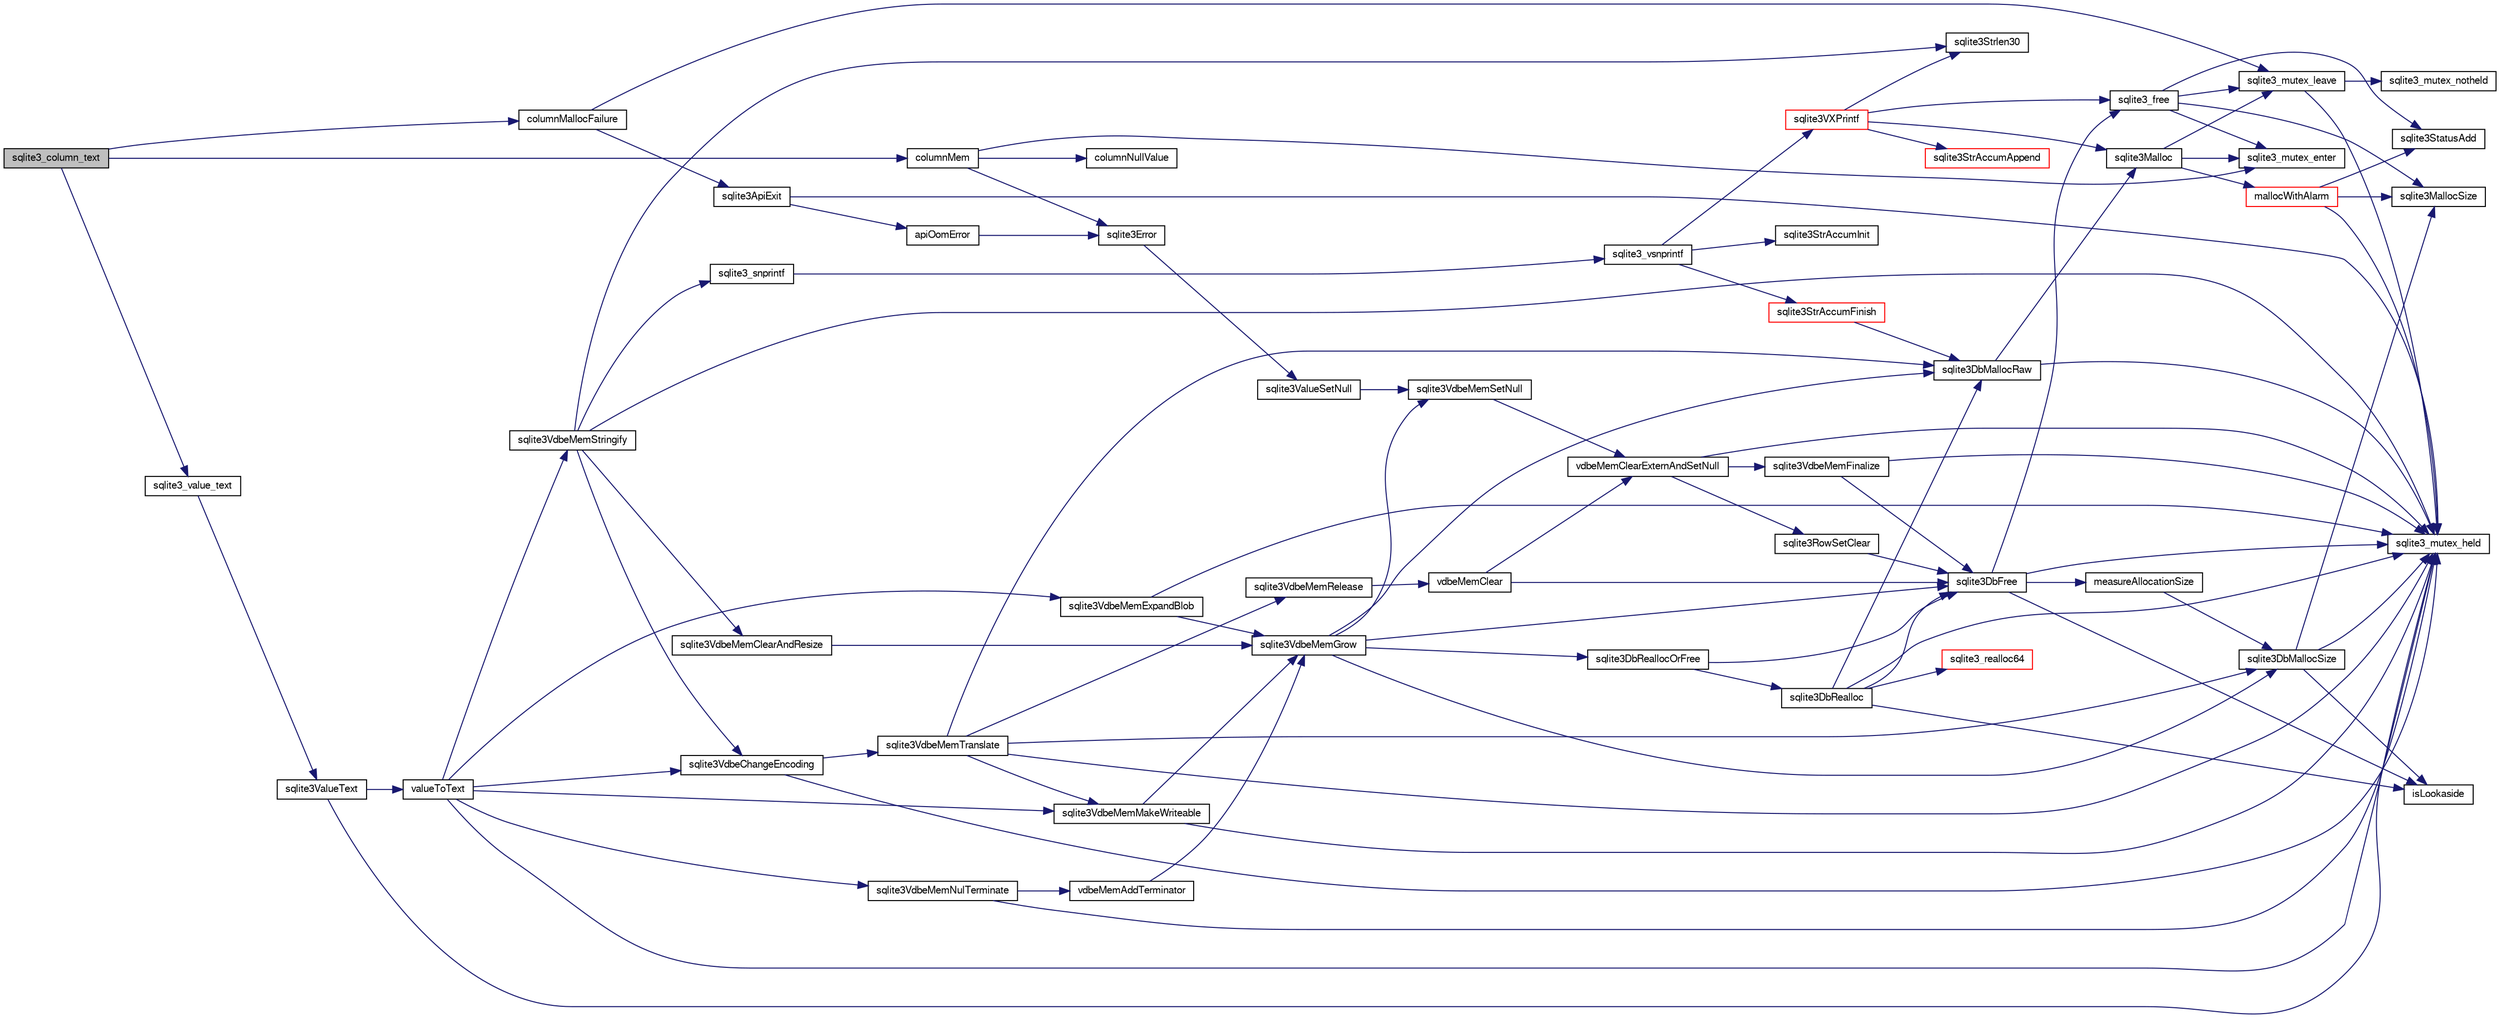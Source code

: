 digraph "sqlite3_column_text"
{
  edge [fontname="FreeSans",fontsize="10",labelfontname="FreeSans",labelfontsize="10"];
  node [fontname="FreeSans",fontsize="10",shape=record];
  rankdir="LR";
  Node20061 [label="sqlite3_column_text",height=0.2,width=0.4,color="black", fillcolor="grey75", style="filled", fontcolor="black"];
  Node20061 -> Node20062 [color="midnightblue",fontsize="10",style="solid",fontname="FreeSans"];
  Node20062 [label="sqlite3_value_text",height=0.2,width=0.4,color="black", fillcolor="white", style="filled",URL="$sqlite3_8c.html#aef2ace3239e6dd59c74110faa70f8171"];
  Node20062 -> Node20063 [color="midnightblue",fontsize="10",style="solid",fontname="FreeSans"];
  Node20063 [label="sqlite3ValueText",height=0.2,width=0.4,color="black", fillcolor="white", style="filled",URL="$sqlite3_8c.html#ad567a94e52d1adf81f4857fdba00a59b"];
  Node20063 -> Node20064 [color="midnightblue",fontsize="10",style="solid",fontname="FreeSans"];
  Node20064 [label="sqlite3_mutex_held",height=0.2,width=0.4,color="black", fillcolor="white", style="filled",URL="$sqlite3_8c.html#acf77da68932b6bc163c5e68547ecc3e7"];
  Node20063 -> Node20065 [color="midnightblue",fontsize="10",style="solid",fontname="FreeSans"];
  Node20065 [label="valueToText",height=0.2,width=0.4,color="black", fillcolor="white", style="filled",URL="$sqlite3_8c.html#abded1c4848e5c5901949c02af499044c"];
  Node20065 -> Node20064 [color="midnightblue",fontsize="10",style="solid",fontname="FreeSans"];
  Node20065 -> Node20066 [color="midnightblue",fontsize="10",style="solid",fontname="FreeSans"];
  Node20066 [label="sqlite3VdbeMemExpandBlob",height=0.2,width=0.4,color="black", fillcolor="white", style="filled",URL="$sqlite3_8c.html#afa1d06c05f058623f190c05aac4a5c7c"];
  Node20066 -> Node20064 [color="midnightblue",fontsize="10",style="solid",fontname="FreeSans"];
  Node20066 -> Node20067 [color="midnightblue",fontsize="10",style="solid",fontname="FreeSans"];
  Node20067 [label="sqlite3VdbeMemGrow",height=0.2,width=0.4,color="black", fillcolor="white", style="filled",URL="$sqlite3_8c.html#aba753c9690ae0ba31b5100945cf29447"];
  Node20067 -> Node20068 [color="midnightblue",fontsize="10",style="solid",fontname="FreeSans"];
  Node20068 [label="sqlite3DbMallocSize",height=0.2,width=0.4,color="black", fillcolor="white", style="filled",URL="$sqlite3_8c.html#aa397e5a8a03495203a0767abf0a71f86"];
  Node20068 -> Node20069 [color="midnightblue",fontsize="10",style="solid",fontname="FreeSans"];
  Node20069 [label="sqlite3MallocSize",height=0.2,width=0.4,color="black", fillcolor="white", style="filled",URL="$sqlite3_8c.html#acf5d2a5f35270bafb050bd2def576955"];
  Node20068 -> Node20064 [color="midnightblue",fontsize="10",style="solid",fontname="FreeSans"];
  Node20068 -> Node20070 [color="midnightblue",fontsize="10",style="solid",fontname="FreeSans"];
  Node20070 [label="isLookaside",height=0.2,width=0.4,color="black", fillcolor="white", style="filled",URL="$sqlite3_8c.html#a770fa05ff9717b75e16f4d968a77b897"];
  Node20067 -> Node20071 [color="midnightblue",fontsize="10",style="solid",fontname="FreeSans"];
  Node20071 [label="sqlite3DbReallocOrFree",height=0.2,width=0.4,color="black", fillcolor="white", style="filled",URL="$sqlite3_8c.html#a532a9fd62eeb46b61885a0fff075231c"];
  Node20071 -> Node20072 [color="midnightblue",fontsize="10",style="solid",fontname="FreeSans"];
  Node20072 [label="sqlite3DbRealloc",height=0.2,width=0.4,color="black", fillcolor="white", style="filled",URL="$sqlite3_8c.html#ae028f4902a9d29bcaf310ff289ee87dc"];
  Node20072 -> Node20064 [color="midnightblue",fontsize="10",style="solid",fontname="FreeSans"];
  Node20072 -> Node20073 [color="midnightblue",fontsize="10",style="solid",fontname="FreeSans"];
  Node20073 [label="sqlite3DbMallocRaw",height=0.2,width=0.4,color="black", fillcolor="white", style="filled",URL="$sqlite3_8c.html#abbe8be0cf7175e11ddc3e2218fad924e"];
  Node20073 -> Node20064 [color="midnightblue",fontsize="10",style="solid",fontname="FreeSans"];
  Node20073 -> Node20074 [color="midnightblue",fontsize="10",style="solid",fontname="FreeSans"];
  Node20074 [label="sqlite3Malloc",height=0.2,width=0.4,color="black", fillcolor="white", style="filled",URL="$sqlite3_8c.html#a361a2eaa846b1885f123abe46f5d8b2b"];
  Node20074 -> Node20075 [color="midnightblue",fontsize="10",style="solid",fontname="FreeSans"];
  Node20075 [label="sqlite3_mutex_enter",height=0.2,width=0.4,color="black", fillcolor="white", style="filled",URL="$sqlite3_8c.html#a1c12cde690bd89f104de5cbad12a6bf5"];
  Node20074 -> Node20076 [color="midnightblue",fontsize="10",style="solid",fontname="FreeSans"];
  Node20076 [label="mallocWithAlarm",height=0.2,width=0.4,color="red", fillcolor="white", style="filled",URL="$sqlite3_8c.html#ab070d5cf8e48ec8a6a43cf025d48598b"];
  Node20076 -> Node20064 [color="midnightblue",fontsize="10",style="solid",fontname="FreeSans"];
  Node20076 -> Node20069 [color="midnightblue",fontsize="10",style="solid",fontname="FreeSans"];
  Node20076 -> Node20082 [color="midnightblue",fontsize="10",style="solid",fontname="FreeSans"];
  Node20082 [label="sqlite3StatusAdd",height=0.2,width=0.4,color="black", fillcolor="white", style="filled",URL="$sqlite3_8c.html#afa029f93586aeab4cc85360905dae9cd"];
  Node20074 -> Node20080 [color="midnightblue",fontsize="10",style="solid",fontname="FreeSans"];
  Node20080 [label="sqlite3_mutex_leave",height=0.2,width=0.4,color="black", fillcolor="white", style="filled",URL="$sqlite3_8c.html#a5838d235601dbd3c1fa993555c6bcc93"];
  Node20080 -> Node20064 [color="midnightblue",fontsize="10",style="solid",fontname="FreeSans"];
  Node20080 -> Node20081 [color="midnightblue",fontsize="10",style="solid",fontname="FreeSans"];
  Node20081 [label="sqlite3_mutex_notheld",height=0.2,width=0.4,color="black", fillcolor="white", style="filled",URL="$sqlite3_8c.html#a83967c837c1c000d3b5adcfaa688f5dc"];
  Node20072 -> Node20070 [color="midnightblue",fontsize="10",style="solid",fontname="FreeSans"];
  Node20072 -> Node20083 [color="midnightblue",fontsize="10",style="solid",fontname="FreeSans"];
  Node20083 [label="sqlite3DbFree",height=0.2,width=0.4,color="black", fillcolor="white", style="filled",URL="$sqlite3_8c.html#ac70ab821a6607b4a1b909582dc37a069"];
  Node20083 -> Node20064 [color="midnightblue",fontsize="10",style="solid",fontname="FreeSans"];
  Node20083 -> Node20084 [color="midnightblue",fontsize="10",style="solid",fontname="FreeSans"];
  Node20084 [label="measureAllocationSize",height=0.2,width=0.4,color="black", fillcolor="white", style="filled",URL="$sqlite3_8c.html#a45731e644a22fdb756e2b6337224217a"];
  Node20084 -> Node20068 [color="midnightblue",fontsize="10",style="solid",fontname="FreeSans"];
  Node20083 -> Node20070 [color="midnightblue",fontsize="10",style="solid",fontname="FreeSans"];
  Node20083 -> Node20085 [color="midnightblue",fontsize="10",style="solid",fontname="FreeSans"];
  Node20085 [label="sqlite3_free",height=0.2,width=0.4,color="black", fillcolor="white", style="filled",URL="$sqlite3_8c.html#a6552349e36a8a691af5487999ab09519"];
  Node20085 -> Node20075 [color="midnightblue",fontsize="10",style="solid",fontname="FreeSans"];
  Node20085 -> Node20082 [color="midnightblue",fontsize="10",style="solid",fontname="FreeSans"];
  Node20085 -> Node20069 [color="midnightblue",fontsize="10",style="solid",fontname="FreeSans"];
  Node20085 -> Node20080 [color="midnightblue",fontsize="10",style="solid",fontname="FreeSans"];
  Node20072 -> Node20086 [color="midnightblue",fontsize="10",style="solid",fontname="FreeSans"];
  Node20086 [label="sqlite3_realloc64",height=0.2,width=0.4,color="red", fillcolor="white", style="filled",URL="$sqlite3_8c.html#a3765a714077ee547e811034236dc9ecd"];
  Node20071 -> Node20083 [color="midnightblue",fontsize="10",style="solid",fontname="FreeSans"];
  Node20067 -> Node20083 [color="midnightblue",fontsize="10",style="solid",fontname="FreeSans"];
  Node20067 -> Node20073 [color="midnightblue",fontsize="10",style="solid",fontname="FreeSans"];
  Node20067 -> Node20183 [color="midnightblue",fontsize="10",style="solid",fontname="FreeSans"];
  Node20183 [label="sqlite3VdbeMemSetNull",height=0.2,width=0.4,color="black", fillcolor="white", style="filled",URL="$sqlite3_8c.html#ae01092c23aebaf8a3ebdf3954609b410"];
  Node20183 -> Node20184 [color="midnightblue",fontsize="10",style="solid",fontname="FreeSans"];
  Node20184 [label="vdbeMemClearExternAndSetNull",height=0.2,width=0.4,color="black", fillcolor="white", style="filled",URL="$sqlite3_8c.html#a29c41a360fb0e86b817777daf061230c"];
  Node20184 -> Node20064 [color="midnightblue",fontsize="10",style="solid",fontname="FreeSans"];
  Node20184 -> Node20185 [color="midnightblue",fontsize="10",style="solid",fontname="FreeSans"];
  Node20185 [label="sqlite3VdbeMemFinalize",height=0.2,width=0.4,color="black", fillcolor="white", style="filled",URL="$sqlite3_8c.html#a2568220f48ddef81b1c43e401042d9d2"];
  Node20185 -> Node20064 [color="midnightblue",fontsize="10",style="solid",fontname="FreeSans"];
  Node20185 -> Node20083 [color="midnightblue",fontsize="10",style="solid",fontname="FreeSans"];
  Node20184 -> Node20186 [color="midnightblue",fontsize="10",style="solid",fontname="FreeSans"];
  Node20186 [label="sqlite3RowSetClear",height=0.2,width=0.4,color="black", fillcolor="white", style="filled",URL="$sqlite3_8c.html#ae153de0cd969511a607e26deeca80342"];
  Node20186 -> Node20083 [color="midnightblue",fontsize="10",style="solid",fontname="FreeSans"];
  Node20065 -> Node20339 [color="midnightblue",fontsize="10",style="solid",fontname="FreeSans"];
  Node20339 [label="sqlite3VdbeChangeEncoding",height=0.2,width=0.4,color="black", fillcolor="white", style="filled",URL="$sqlite3_8c.html#aa7cf8e488bf8cf9ec18528f52a40de31"];
  Node20339 -> Node20064 [color="midnightblue",fontsize="10",style="solid",fontname="FreeSans"];
  Node20339 -> Node20340 [color="midnightblue",fontsize="10",style="solid",fontname="FreeSans"];
  Node20340 [label="sqlite3VdbeMemTranslate",height=0.2,width=0.4,color="black", fillcolor="white", style="filled",URL="$sqlite3_8c.html#adc5f07459f00d96ec7591be255d029f5"];
  Node20340 -> Node20064 [color="midnightblue",fontsize="10",style="solid",fontname="FreeSans"];
  Node20340 -> Node20191 [color="midnightblue",fontsize="10",style="solid",fontname="FreeSans"];
  Node20191 [label="sqlite3VdbeMemMakeWriteable",height=0.2,width=0.4,color="black", fillcolor="white", style="filled",URL="$sqlite3_8c.html#afabdd8032205a36c69ad191c6bbb6a34"];
  Node20191 -> Node20064 [color="midnightblue",fontsize="10",style="solid",fontname="FreeSans"];
  Node20191 -> Node20067 [color="midnightblue",fontsize="10",style="solid",fontname="FreeSans"];
  Node20340 -> Node20073 [color="midnightblue",fontsize="10",style="solid",fontname="FreeSans"];
  Node20340 -> Node20188 [color="midnightblue",fontsize="10",style="solid",fontname="FreeSans"];
  Node20188 [label="sqlite3VdbeMemRelease",height=0.2,width=0.4,color="black", fillcolor="white", style="filled",URL="$sqlite3_8c.html#a90606361dbeba88159fd6ff03fcc10cc"];
  Node20188 -> Node20189 [color="midnightblue",fontsize="10",style="solid",fontname="FreeSans"];
  Node20189 [label="vdbeMemClear",height=0.2,width=0.4,color="black", fillcolor="white", style="filled",URL="$sqlite3_8c.html#a489eef6e55ad0dadf67578726b935d12"];
  Node20189 -> Node20184 [color="midnightblue",fontsize="10",style="solid",fontname="FreeSans"];
  Node20189 -> Node20083 [color="midnightblue",fontsize="10",style="solid",fontname="FreeSans"];
  Node20340 -> Node20068 [color="midnightblue",fontsize="10",style="solid",fontname="FreeSans"];
  Node20065 -> Node20191 [color="midnightblue",fontsize="10",style="solid",fontname="FreeSans"];
  Node20065 -> Node20341 [color="midnightblue",fontsize="10",style="solid",fontname="FreeSans"];
  Node20341 [label="sqlite3VdbeMemNulTerminate",height=0.2,width=0.4,color="black", fillcolor="white", style="filled",URL="$sqlite3_8c.html#ad72ffa8a87fad7797ceeca0682df6aa3"];
  Node20341 -> Node20064 [color="midnightblue",fontsize="10",style="solid",fontname="FreeSans"];
  Node20341 -> Node20342 [color="midnightblue",fontsize="10",style="solid",fontname="FreeSans"];
  Node20342 [label="vdbeMemAddTerminator",height=0.2,width=0.4,color="black", fillcolor="white", style="filled",URL="$sqlite3_8c.html#a01c7c7c70bf090b2882bce28aa35c4c9"];
  Node20342 -> Node20067 [color="midnightblue",fontsize="10",style="solid",fontname="FreeSans"];
  Node20065 -> Node20343 [color="midnightblue",fontsize="10",style="solid",fontname="FreeSans"];
  Node20343 [label="sqlite3VdbeMemStringify",height=0.2,width=0.4,color="black", fillcolor="white", style="filled",URL="$sqlite3_8c.html#aaf8a4e6bd1059297d279570e30b7680a"];
  Node20343 -> Node20064 [color="midnightblue",fontsize="10",style="solid",fontname="FreeSans"];
  Node20343 -> Node20187 [color="midnightblue",fontsize="10",style="solid",fontname="FreeSans"];
  Node20187 [label="sqlite3VdbeMemClearAndResize",height=0.2,width=0.4,color="black", fillcolor="white", style="filled",URL="$sqlite3_8c.html#add082be4aa46084ecdf023cfac898231"];
  Node20187 -> Node20067 [color="midnightblue",fontsize="10",style="solid",fontname="FreeSans"];
  Node20343 -> Node20257 [color="midnightblue",fontsize="10",style="solid",fontname="FreeSans"];
  Node20257 [label="sqlite3_snprintf",height=0.2,width=0.4,color="black", fillcolor="white", style="filled",URL="$sqlite3_8c.html#aa2695a752e971577f5784122f2013c40"];
  Node20257 -> Node20258 [color="midnightblue",fontsize="10",style="solid",fontname="FreeSans"];
  Node20258 [label="sqlite3_vsnprintf",height=0.2,width=0.4,color="black", fillcolor="white", style="filled",URL="$sqlite3_8c.html#a0862c03aea71d62847e452aa655add42"];
  Node20258 -> Node20112 [color="midnightblue",fontsize="10",style="solid",fontname="FreeSans"];
  Node20112 [label="sqlite3StrAccumInit",height=0.2,width=0.4,color="black", fillcolor="white", style="filled",URL="$sqlite3_8c.html#aabf95e113b9d54d519cd15a56215f560"];
  Node20258 -> Node20113 [color="midnightblue",fontsize="10",style="solid",fontname="FreeSans"];
  Node20113 [label="sqlite3VXPrintf",height=0.2,width=0.4,color="red", fillcolor="white", style="filled",URL="$sqlite3_8c.html#a63c25806c9bd4a2b76f9a0eb232c6bde"];
  Node20113 -> Node20114 [color="midnightblue",fontsize="10",style="solid",fontname="FreeSans"];
  Node20114 [label="sqlite3StrAccumAppend",height=0.2,width=0.4,color="red", fillcolor="white", style="filled",URL="$sqlite3_8c.html#a56664fa33def33c5a5245b623441d5e0"];
  Node20113 -> Node20074 [color="midnightblue",fontsize="10",style="solid",fontname="FreeSans"];
  Node20113 -> Node20132 [color="midnightblue",fontsize="10",style="solid",fontname="FreeSans"];
  Node20132 [label="sqlite3Strlen30",height=0.2,width=0.4,color="black", fillcolor="white", style="filled",URL="$sqlite3_8c.html#a3dcd80ba41f1a308193dee74857b62a7"];
  Node20113 -> Node20085 [color="midnightblue",fontsize="10",style="solid",fontname="FreeSans"];
  Node20258 -> Node20137 [color="midnightblue",fontsize="10",style="solid",fontname="FreeSans"];
  Node20137 [label="sqlite3StrAccumFinish",height=0.2,width=0.4,color="red", fillcolor="white", style="filled",URL="$sqlite3_8c.html#adb7f26b10ac1b847db6f000ef4c2e2ba"];
  Node20137 -> Node20073 [color="midnightblue",fontsize="10",style="solid",fontname="FreeSans"];
  Node20343 -> Node20132 [color="midnightblue",fontsize="10",style="solid",fontname="FreeSans"];
  Node20343 -> Node20339 [color="midnightblue",fontsize="10",style="solid",fontname="FreeSans"];
  Node20061 -> Node20344 [color="midnightblue",fontsize="10",style="solid",fontname="FreeSans"];
  Node20344 [label="columnMem",height=0.2,width=0.4,color="black", fillcolor="white", style="filled",URL="$sqlite3_8c.html#a3cff107b1379611ef486ef2f925eb129"];
  Node20344 -> Node20075 [color="midnightblue",fontsize="10",style="solid",fontname="FreeSans"];
  Node20344 -> Node20279 [color="midnightblue",fontsize="10",style="solid",fontname="FreeSans"];
  Node20279 [label="sqlite3Error",height=0.2,width=0.4,color="black", fillcolor="white", style="filled",URL="$sqlite3_8c.html#a4ba5e8be78db50d5538dcaa45bcf74d3"];
  Node20279 -> Node20280 [color="midnightblue",fontsize="10",style="solid",fontname="FreeSans"];
  Node20280 [label="sqlite3ValueSetNull",height=0.2,width=0.4,color="black", fillcolor="white", style="filled",URL="$sqlite3_8c.html#ad9bc4507a7806b37946116afbe183b95"];
  Node20280 -> Node20183 [color="midnightblue",fontsize="10",style="solid",fontname="FreeSans"];
  Node20344 -> Node20345 [color="midnightblue",fontsize="10",style="solid",fontname="FreeSans"];
  Node20345 [label="columnNullValue",height=0.2,width=0.4,color="black", fillcolor="white", style="filled",URL="$sqlite3_8c.html#a44f279f21a9e88b40359d2df7c1b4796"];
  Node20061 -> Node20346 [color="midnightblue",fontsize="10",style="solid",fontname="FreeSans"];
  Node20346 [label="columnMallocFailure",height=0.2,width=0.4,color="black", fillcolor="white", style="filled",URL="$sqlite3_8c.html#a63052778ce6eb1802597a006922a4044"];
  Node20346 -> Node20277 [color="midnightblue",fontsize="10",style="solid",fontname="FreeSans"];
  Node20277 [label="sqlite3ApiExit",height=0.2,width=0.4,color="black", fillcolor="white", style="filled",URL="$sqlite3_8c.html#ae5a967ec6172298db98b6090bbd1dd9b"];
  Node20277 -> Node20064 [color="midnightblue",fontsize="10",style="solid",fontname="FreeSans"];
  Node20277 -> Node20278 [color="midnightblue",fontsize="10",style="solid",fontname="FreeSans"];
  Node20278 [label="apiOomError",height=0.2,width=0.4,color="black", fillcolor="white", style="filled",URL="$sqlite3_8c.html#a55c294da0c468873c7f7ea59378b8b9c"];
  Node20278 -> Node20279 [color="midnightblue",fontsize="10",style="solid",fontname="FreeSans"];
  Node20346 -> Node20080 [color="midnightblue",fontsize="10",style="solid",fontname="FreeSans"];
}
